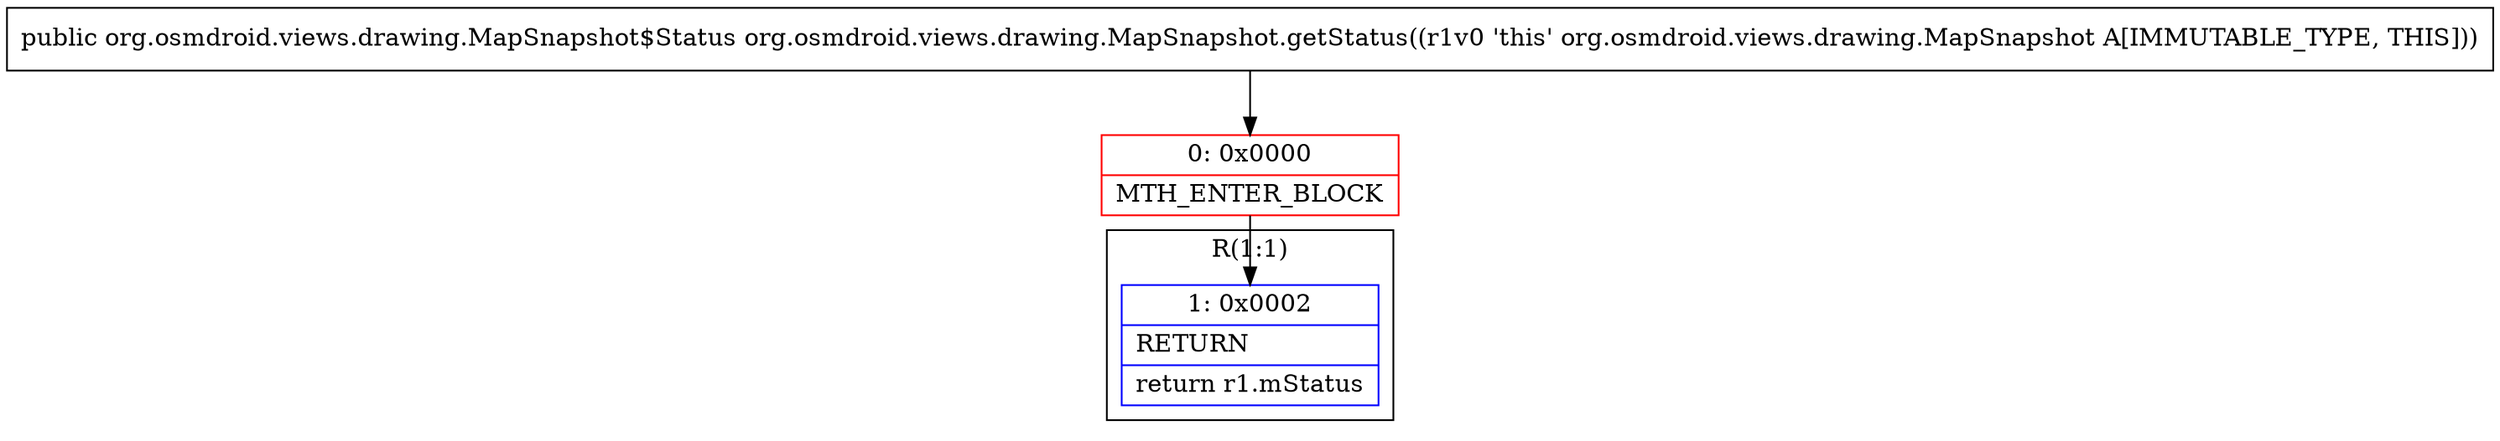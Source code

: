 digraph "CFG fororg.osmdroid.views.drawing.MapSnapshot.getStatus()Lorg\/osmdroid\/views\/drawing\/MapSnapshot$Status;" {
subgraph cluster_Region_280039296 {
label = "R(1:1)";
node [shape=record,color=blue];
Node_1 [shape=record,label="{1\:\ 0x0002|RETURN\l|return r1.mStatus\l}"];
}
Node_0 [shape=record,color=red,label="{0\:\ 0x0000|MTH_ENTER_BLOCK\l}"];
MethodNode[shape=record,label="{public org.osmdroid.views.drawing.MapSnapshot$Status org.osmdroid.views.drawing.MapSnapshot.getStatus((r1v0 'this' org.osmdroid.views.drawing.MapSnapshot A[IMMUTABLE_TYPE, THIS])) }"];
MethodNode -> Node_0;
Node_0 -> Node_1;
}

